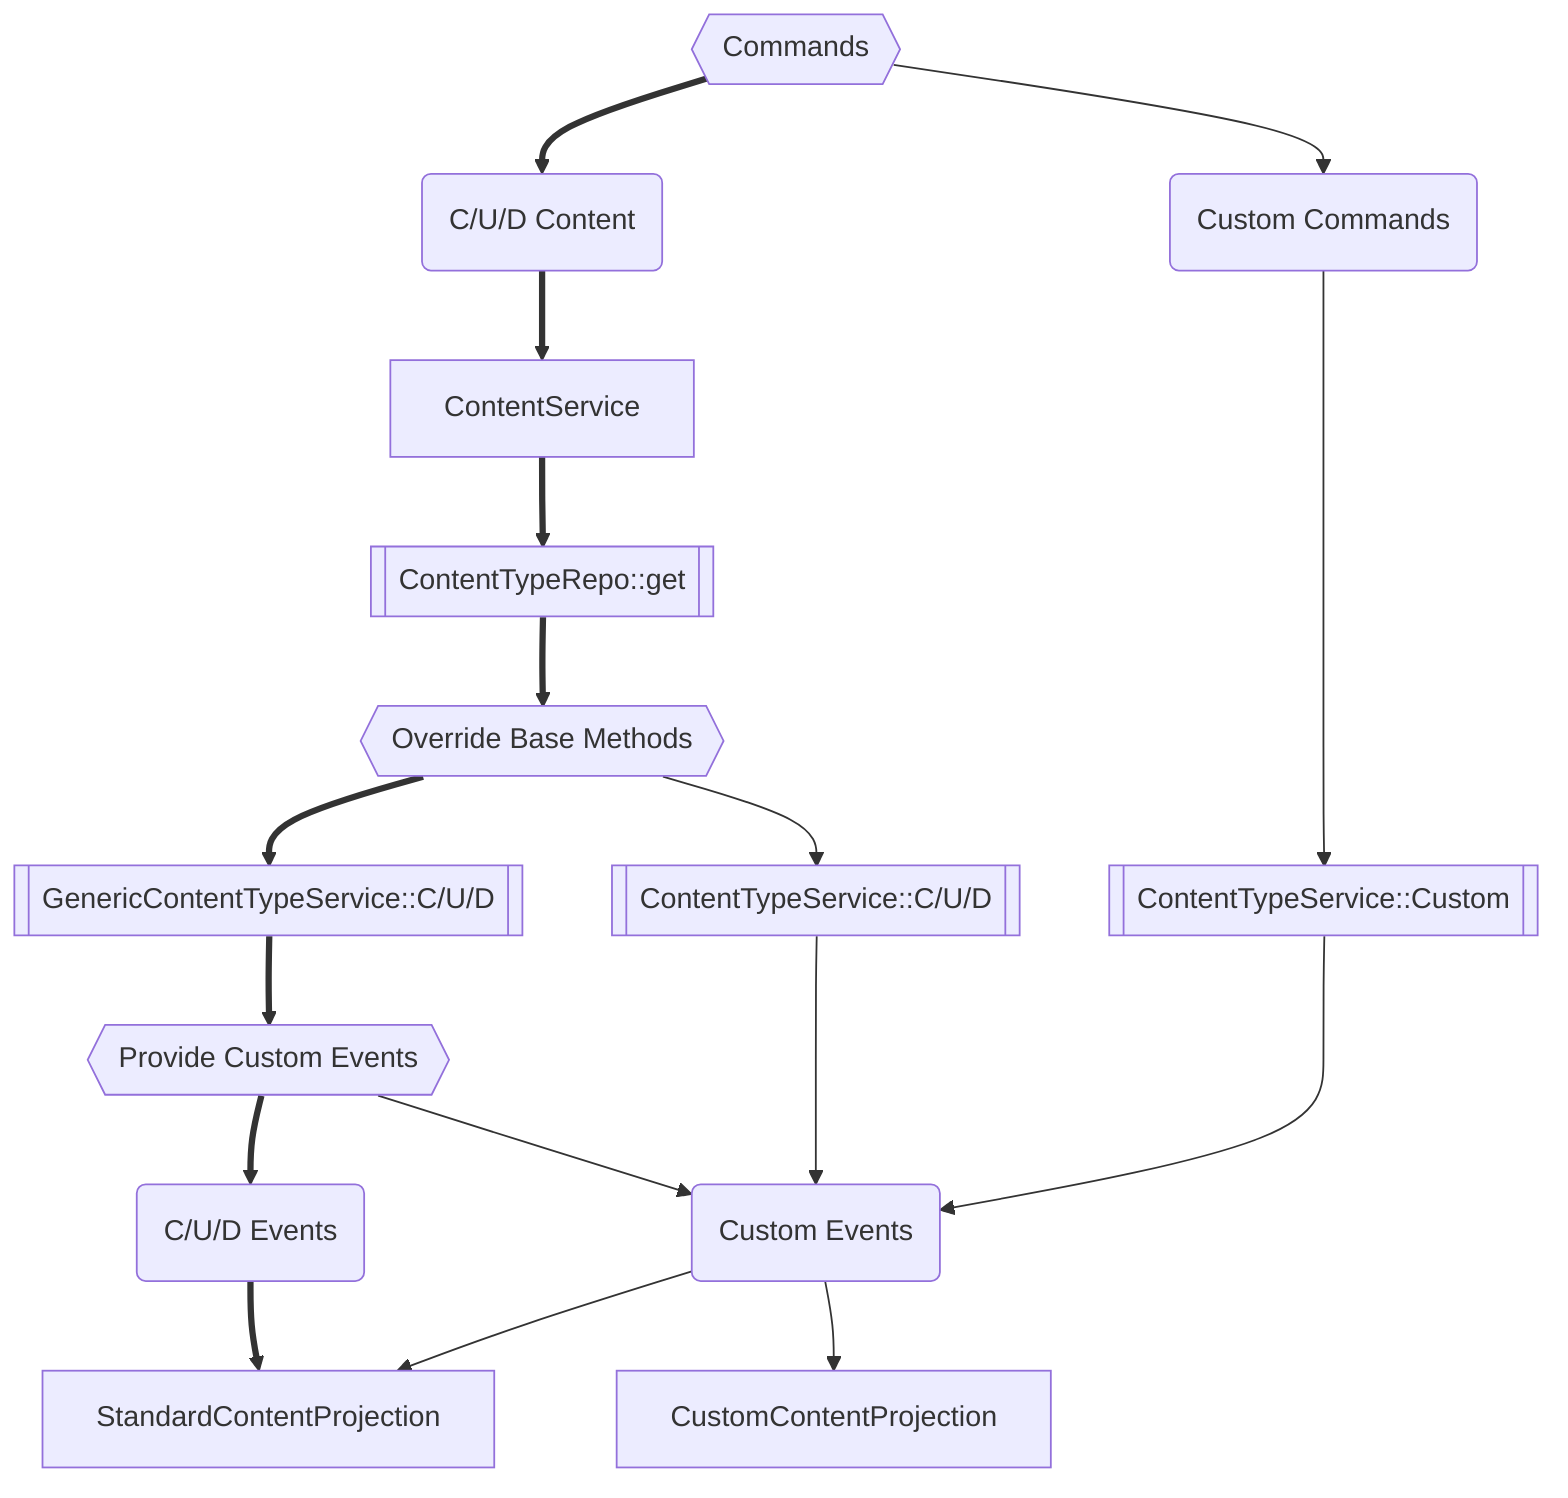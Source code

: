 flowchart TD
    A{{Commands}}
    B(C/U/D Content)
    C(Custom Commands)

    A ==> B
    A --> C

    D[ContentService]
    E[[ContentTypeRepo::get]]
    F{{Override Base Methods}}
    G[[ContentTypeService::C/U/D]]
    H[[ContentTypeService::Custom]]
    I[[GenericContentTypeService::C/U/D]]

    B ==> D ==> E ==> F
    F ==> I
    F --> G
    C -----> H

    N{{Provide Custom Events}}
    J(C/U/D Events)
    K(Custom Events)

    I ==> N
    N ==> J
    N --> K
    G ---> K
    H ---> K

    L[StandardContentProjection]
    M[CustomContentProjection]

    J ==> L
    K --> L
    K --> M